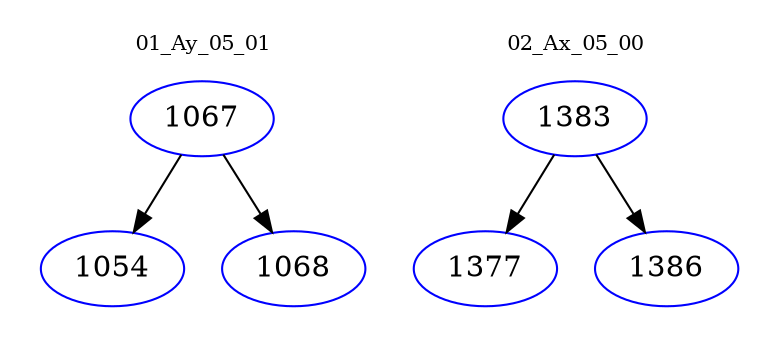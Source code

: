 digraph{
subgraph cluster_0 {
color = white
label = "01_Ay_05_01";
fontsize=10;
T0_1067 [label="1067", color="blue"]
T0_1067 -> T0_1054 [color="black"]
T0_1054 [label="1054", color="blue"]
T0_1067 -> T0_1068 [color="black"]
T0_1068 [label="1068", color="blue"]
}
subgraph cluster_1 {
color = white
label = "02_Ax_05_00";
fontsize=10;
T1_1383 [label="1383", color="blue"]
T1_1383 -> T1_1377 [color="black"]
T1_1377 [label="1377", color="blue"]
T1_1383 -> T1_1386 [color="black"]
T1_1386 [label="1386", color="blue"]
}
}
